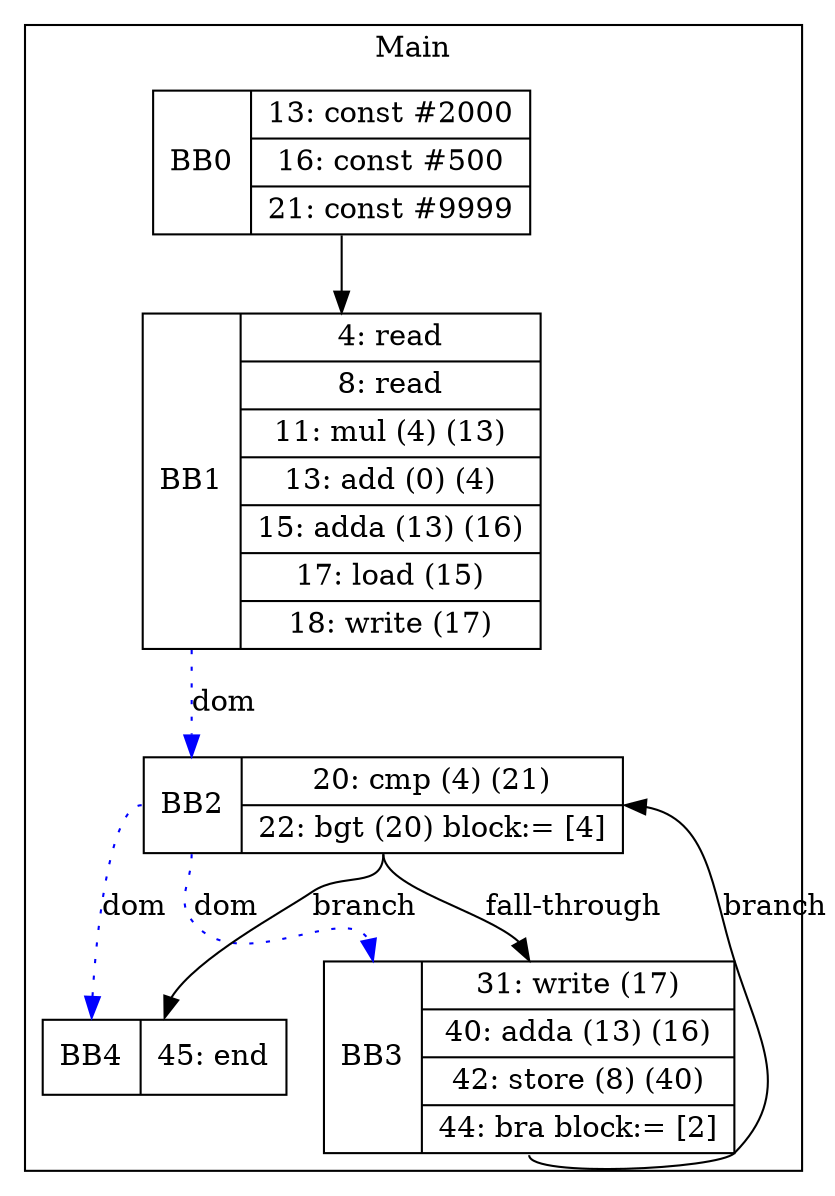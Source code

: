 digraph G {
node [shape=record];
subgraph cluster_main{
label = "Main";
BB0 [shape=record, label="<b>BB0|{13: const #2000|16: const #500|21: const #9999}"];
BB1 [shape=record, label="<b>BB1|{4: read|8: read|11: mul (4) (13)|13: add (0) (4)|15: adda (13) (16)|17: load (15)|18: write (17)}"];
BB2 [shape=record, label="<b>BB2|{20: cmp (4) (21)|22: bgt (20) block:= [4]}"];
BB3 [shape=record, label="<b>BB3|{31: write (17)|40: adda (13) (16)|42: store (8) (40)|44: bra block:= [2]}"];
BB4 [shape=record, label="<b>BB4|{45: end}"];
}
BB0:s -> BB1:n ;
BB2:b -> BB3:b [color=blue, style=dotted, label="dom"];
BB2:b -> BB4:b [color=blue, style=dotted, label="dom"];
BB1:b -> BB2:b [color=blue, style=dotted, label="dom"];
BB2:s -> BB4:n [label="branch"];
BB3:s -> BB2:e [label="branch"];
BB2:s -> BB3:n [label="fall-through"];
}
